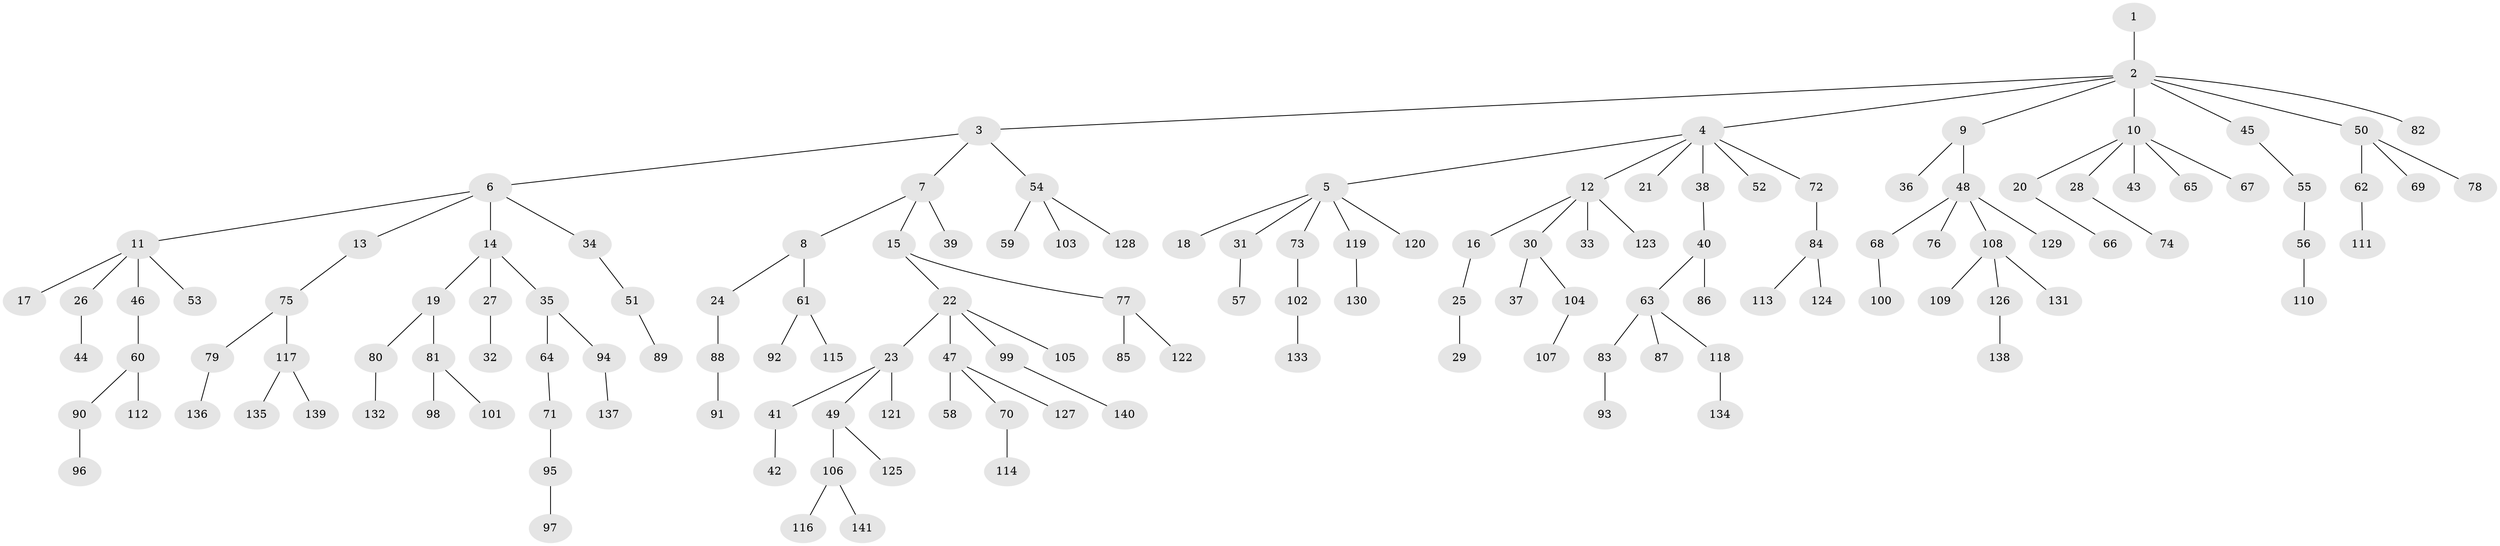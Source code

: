 // Generated by graph-tools (version 1.1) at 2025/15/03/09/25 04:15:34]
// undirected, 141 vertices, 140 edges
graph export_dot {
graph [start="1"]
  node [color=gray90,style=filled];
  1;
  2;
  3;
  4;
  5;
  6;
  7;
  8;
  9;
  10;
  11;
  12;
  13;
  14;
  15;
  16;
  17;
  18;
  19;
  20;
  21;
  22;
  23;
  24;
  25;
  26;
  27;
  28;
  29;
  30;
  31;
  32;
  33;
  34;
  35;
  36;
  37;
  38;
  39;
  40;
  41;
  42;
  43;
  44;
  45;
  46;
  47;
  48;
  49;
  50;
  51;
  52;
  53;
  54;
  55;
  56;
  57;
  58;
  59;
  60;
  61;
  62;
  63;
  64;
  65;
  66;
  67;
  68;
  69;
  70;
  71;
  72;
  73;
  74;
  75;
  76;
  77;
  78;
  79;
  80;
  81;
  82;
  83;
  84;
  85;
  86;
  87;
  88;
  89;
  90;
  91;
  92;
  93;
  94;
  95;
  96;
  97;
  98;
  99;
  100;
  101;
  102;
  103;
  104;
  105;
  106;
  107;
  108;
  109;
  110;
  111;
  112;
  113;
  114;
  115;
  116;
  117;
  118;
  119;
  120;
  121;
  122;
  123;
  124;
  125;
  126;
  127;
  128;
  129;
  130;
  131;
  132;
  133;
  134;
  135;
  136;
  137;
  138;
  139;
  140;
  141;
  1 -- 2;
  2 -- 3;
  2 -- 4;
  2 -- 9;
  2 -- 10;
  2 -- 45;
  2 -- 50;
  2 -- 82;
  3 -- 6;
  3 -- 7;
  3 -- 54;
  4 -- 5;
  4 -- 12;
  4 -- 21;
  4 -- 38;
  4 -- 52;
  4 -- 72;
  5 -- 18;
  5 -- 31;
  5 -- 73;
  5 -- 119;
  5 -- 120;
  6 -- 11;
  6 -- 13;
  6 -- 14;
  6 -- 34;
  7 -- 8;
  7 -- 15;
  7 -- 39;
  8 -- 24;
  8 -- 61;
  9 -- 36;
  9 -- 48;
  10 -- 20;
  10 -- 28;
  10 -- 43;
  10 -- 65;
  10 -- 67;
  11 -- 17;
  11 -- 26;
  11 -- 46;
  11 -- 53;
  12 -- 16;
  12 -- 30;
  12 -- 33;
  12 -- 123;
  13 -- 75;
  14 -- 19;
  14 -- 27;
  14 -- 35;
  15 -- 22;
  15 -- 77;
  16 -- 25;
  19 -- 80;
  19 -- 81;
  20 -- 66;
  22 -- 23;
  22 -- 47;
  22 -- 99;
  22 -- 105;
  23 -- 41;
  23 -- 49;
  23 -- 121;
  24 -- 88;
  25 -- 29;
  26 -- 44;
  27 -- 32;
  28 -- 74;
  30 -- 37;
  30 -- 104;
  31 -- 57;
  34 -- 51;
  35 -- 64;
  35 -- 94;
  38 -- 40;
  40 -- 63;
  40 -- 86;
  41 -- 42;
  45 -- 55;
  46 -- 60;
  47 -- 58;
  47 -- 70;
  47 -- 127;
  48 -- 68;
  48 -- 76;
  48 -- 108;
  48 -- 129;
  49 -- 106;
  49 -- 125;
  50 -- 62;
  50 -- 69;
  50 -- 78;
  51 -- 89;
  54 -- 59;
  54 -- 103;
  54 -- 128;
  55 -- 56;
  56 -- 110;
  60 -- 90;
  60 -- 112;
  61 -- 92;
  61 -- 115;
  62 -- 111;
  63 -- 83;
  63 -- 87;
  63 -- 118;
  64 -- 71;
  68 -- 100;
  70 -- 114;
  71 -- 95;
  72 -- 84;
  73 -- 102;
  75 -- 79;
  75 -- 117;
  77 -- 85;
  77 -- 122;
  79 -- 136;
  80 -- 132;
  81 -- 98;
  81 -- 101;
  83 -- 93;
  84 -- 113;
  84 -- 124;
  88 -- 91;
  90 -- 96;
  94 -- 137;
  95 -- 97;
  99 -- 140;
  102 -- 133;
  104 -- 107;
  106 -- 116;
  106 -- 141;
  108 -- 109;
  108 -- 126;
  108 -- 131;
  117 -- 135;
  117 -- 139;
  118 -- 134;
  119 -- 130;
  126 -- 138;
}

